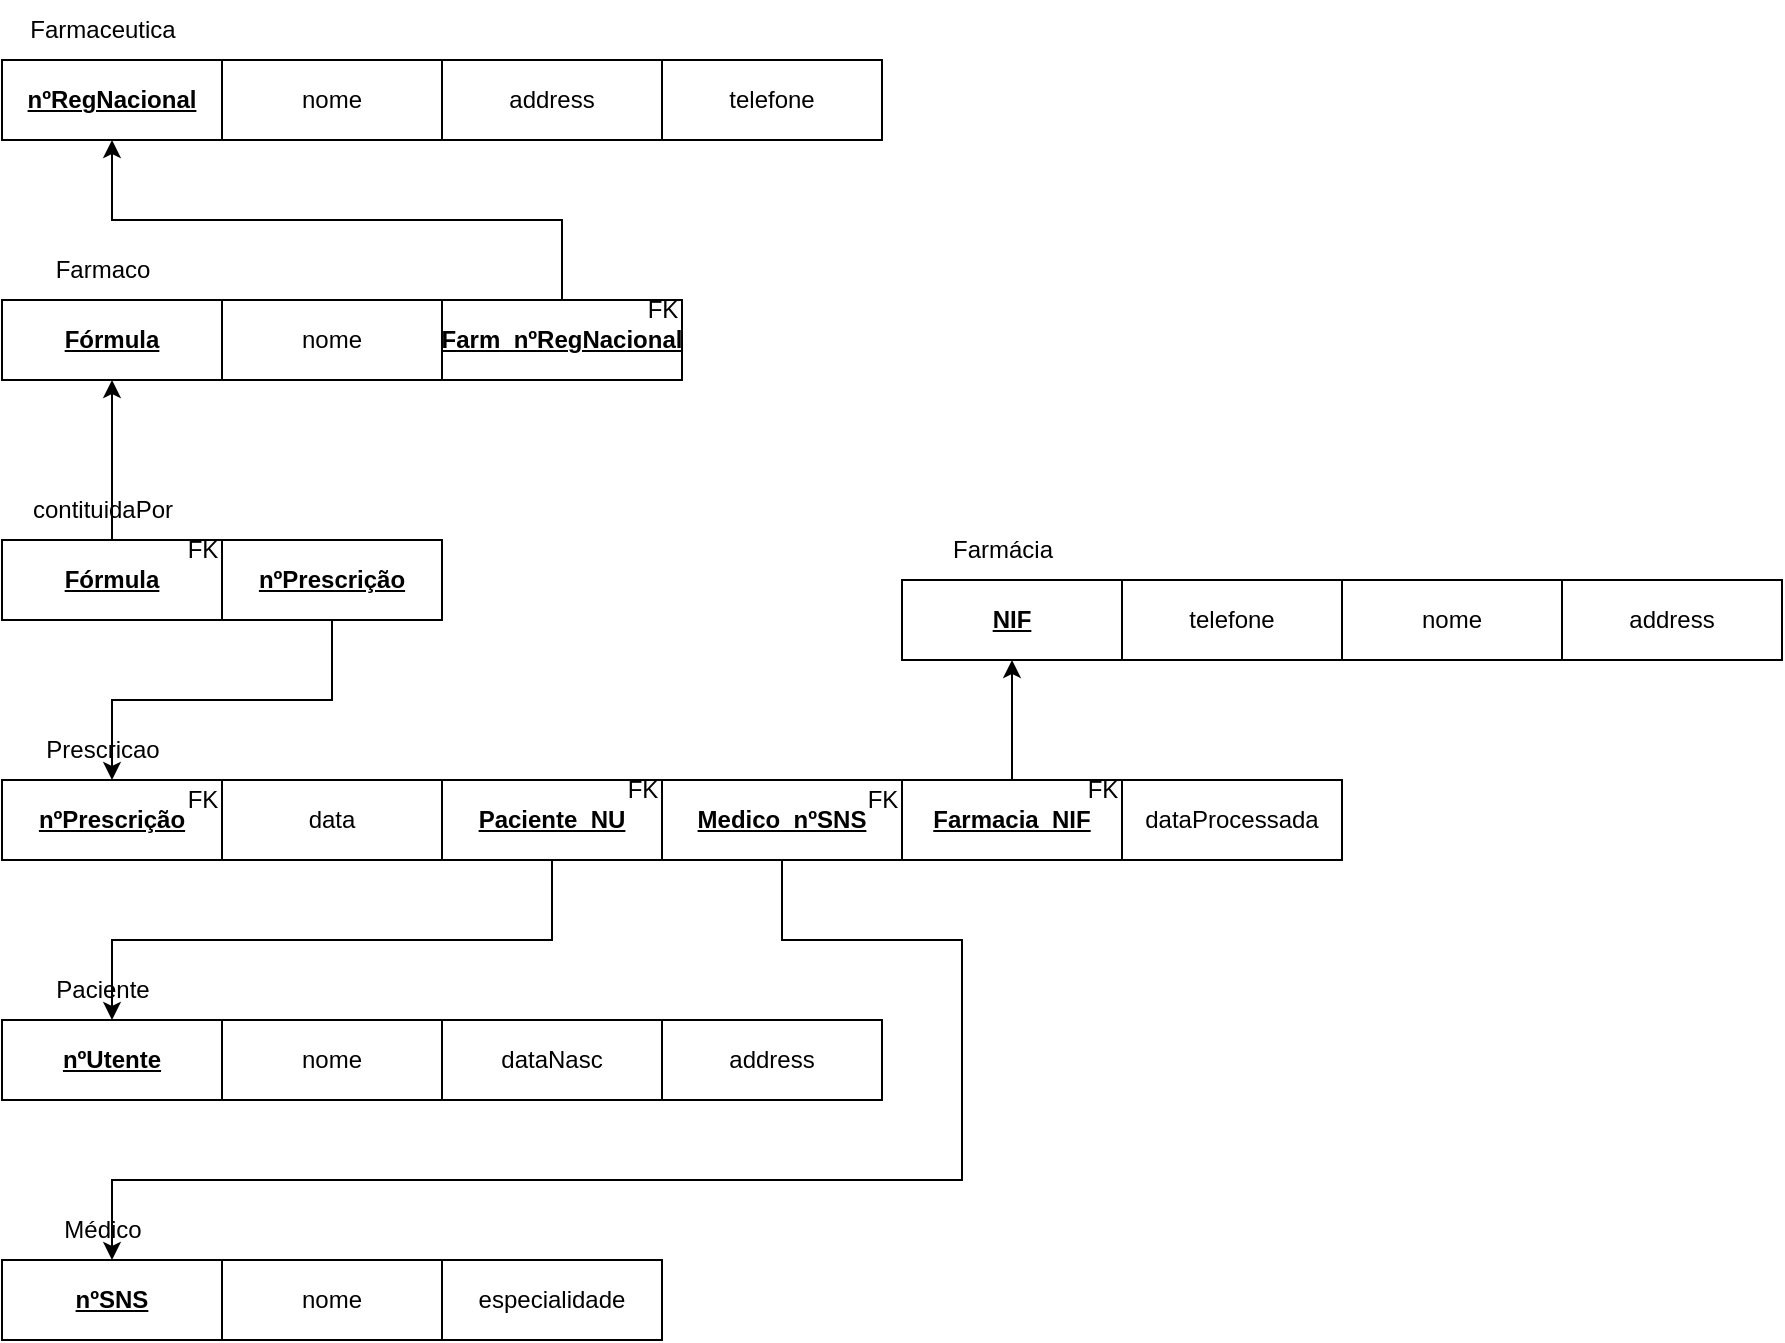 <mxfile version="26.1.1">
  <diagram id="WnJ1-fF-gV6t8lG7vVcI" name="Página-1">
    <mxGraphModel dx="1050" dy="569" grid="1" gridSize="10" guides="1" tooltips="1" connect="1" arrows="1" fold="1" page="1" pageScale="1" pageWidth="827" pageHeight="1169" math="0" shadow="0">
      <root>
        <mxCell id="0" />
        <mxCell id="1" parent="0" />
        <mxCell id="dvjlUylE09PWmXtx3gY3-1" value="&lt;b&gt;&lt;u&gt;nºRegNacional&lt;/u&gt;&lt;/b&gt;" style="rounded=0;whiteSpace=wrap;html=1;" parent="1" vertex="1">
          <mxGeometry x="120" y="200" width="110" height="40" as="geometry" />
        </mxCell>
        <mxCell id="dvjlUylE09PWmXtx3gY3-2" value="Farmaceutica" style="text;html=1;align=center;verticalAlign=middle;resizable=0;points=[];autosize=1;strokeColor=none;fillColor=none;" parent="1" vertex="1">
          <mxGeometry x="120" y="170" width="100" height="30" as="geometry" />
        </mxCell>
        <mxCell id="dvjlUylE09PWmXtx3gY3-3" value="nome" style="rounded=0;whiteSpace=wrap;html=1;" parent="1" vertex="1">
          <mxGeometry x="230" y="200" width="110" height="40" as="geometry" />
        </mxCell>
        <mxCell id="dvjlUylE09PWmXtx3gY3-4" value="&lt;b&gt;&lt;u&gt;Fórmula&lt;/u&gt;&lt;/b&gt;" style="rounded=0;whiteSpace=wrap;html=1;" parent="1" vertex="1">
          <mxGeometry x="120" y="320" width="110" height="40" as="geometry" />
        </mxCell>
        <mxCell id="dvjlUylE09PWmXtx3gY3-5" value="Farmaco" style="text;html=1;align=center;verticalAlign=middle;resizable=0;points=[];autosize=1;strokeColor=none;fillColor=none;" parent="1" vertex="1">
          <mxGeometry x="135" y="290" width="70" height="30" as="geometry" />
        </mxCell>
        <mxCell id="dvjlUylE09PWmXtx3gY3-6" value="nome" style="rounded=0;whiteSpace=wrap;html=1;" parent="1" vertex="1">
          <mxGeometry x="230" y="320" width="110" height="40" as="geometry" />
        </mxCell>
        <mxCell id="dvjlUylE09PWmXtx3gY3-7" value="&lt;b&gt;&lt;u&gt;nºPrescrição&lt;/u&gt;&lt;/b&gt;" style="rounded=0;whiteSpace=wrap;html=1;" parent="1" vertex="1">
          <mxGeometry x="120" y="560" width="110" height="40" as="geometry" />
        </mxCell>
        <mxCell id="dvjlUylE09PWmXtx3gY3-8" value="Prescricao" style="text;html=1;align=center;verticalAlign=middle;resizable=0;points=[];autosize=1;strokeColor=none;fillColor=none;" parent="1" vertex="1">
          <mxGeometry x="130" y="530" width="80" height="30" as="geometry" />
        </mxCell>
        <mxCell id="dvjlUylE09PWmXtx3gY3-9" value="data" style="rounded=0;whiteSpace=wrap;html=1;" parent="1" vertex="1">
          <mxGeometry x="230" y="560" width="110" height="40" as="geometry" />
        </mxCell>
        <mxCell id="dvjlUylE09PWmXtx3gY3-10" value="&lt;u&gt;&lt;b&gt;nºUtente&lt;/b&gt;&lt;/u&gt;" style="rounded=0;whiteSpace=wrap;html=1;" parent="1" vertex="1">
          <mxGeometry x="120" y="680" width="110" height="40" as="geometry" />
        </mxCell>
        <mxCell id="dvjlUylE09PWmXtx3gY3-11" value="Paciente" style="text;html=1;align=center;verticalAlign=middle;resizable=0;points=[];autosize=1;strokeColor=none;fillColor=none;" parent="1" vertex="1">
          <mxGeometry x="135" y="650" width="70" height="30" as="geometry" />
        </mxCell>
        <mxCell id="dvjlUylE09PWmXtx3gY3-12" value="nome" style="rounded=0;whiteSpace=wrap;html=1;" parent="1" vertex="1">
          <mxGeometry x="230" y="680" width="110" height="40" as="geometry" />
        </mxCell>
        <mxCell id="dvjlUylE09PWmXtx3gY3-13" value="&lt;b&gt;&lt;u&gt;nºSNS&lt;/u&gt;&lt;/b&gt;" style="rounded=0;whiteSpace=wrap;html=1;" parent="1" vertex="1">
          <mxGeometry x="120" y="800" width="110" height="40" as="geometry" />
        </mxCell>
        <mxCell id="dvjlUylE09PWmXtx3gY3-14" value="Médico" style="text;html=1;align=center;verticalAlign=middle;resizable=0;points=[];autosize=1;strokeColor=none;fillColor=none;" parent="1" vertex="1">
          <mxGeometry x="140" y="770" width="60" height="30" as="geometry" />
        </mxCell>
        <mxCell id="dvjlUylE09PWmXtx3gY3-15" value="nome" style="rounded=0;whiteSpace=wrap;html=1;" parent="1" vertex="1">
          <mxGeometry x="230" y="800" width="110" height="40" as="geometry" />
        </mxCell>
        <mxCell id="dvjlUylE09PWmXtx3gY3-16" value="&lt;u&gt;&lt;b&gt;NIF&lt;/b&gt;&lt;/u&gt;" style="rounded=0;whiteSpace=wrap;html=1;" parent="1" vertex="1">
          <mxGeometry x="570" y="460" width="110" height="40" as="geometry" />
        </mxCell>
        <mxCell id="dvjlUylE09PWmXtx3gY3-17" value="Farmácia" style="text;html=1;align=center;verticalAlign=middle;resizable=0;points=[];autosize=1;strokeColor=none;fillColor=none;" parent="1" vertex="1">
          <mxGeometry x="585" y="430" width="70" height="30" as="geometry" />
        </mxCell>
        <mxCell id="dvjlUylE09PWmXtx3gY3-18" value="telefone" style="rounded=0;whiteSpace=wrap;html=1;" parent="1" vertex="1">
          <mxGeometry x="680" y="460" width="110" height="40" as="geometry" />
        </mxCell>
        <mxCell id="dvjlUylE09PWmXtx3gY3-19" value="&lt;u&gt;&lt;b&gt;Fórmula&lt;/b&gt;&lt;/u&gt;" style="rounded=0;whiteSpace=wrap;html=1;" parent="1" vertex="1">
          <mxGeometry x="120" y="440" width="110" height="40" as="geometry" />
        </mxCell>
        <mxCell id="dvjlUylE09PWmXtx3gY3-20" value="contituidaPor" style="text;html=1;align=center;verticalAlign=middle;resizable=0;points=[];autosize=1;strokeColor=none;fillColor=none;" parent="1" vertex="1">
          <mxGeometry x="125" y="410" width="90" height="30" as="geometry" />
        </mxCell>
        <mxCell id="dvjlUylE09PWmXtx3gY3-21" value="&lt;b&gt;&lt;u&gt;nºPrescrição&lt;/u&gt;&lt;/b&gt;" style="rounded=0;whiteSpace=wrap;html=1;" parent="1" vertex="1">
          <mxGeometry x="230" y="440" width="110" height="40" as="geometry" />
        </mxCell>
        <mxCell id="dvjlUylE09PWmXtx3gY3-22" value="address" style="rounded=0;whiteSpace=wrap;html=1;" parent="1" vertex="1">
          <mxGeometry x="340" y="200" width="110" height="40" as="geometry" />
        </mxCell>
        <mxCell id="dvjlUylE09PWmXtx3gY3-23" value="telefone" style="rounded=0;whiteSpace=wrap;html=1;" parent="1" vertex="1">
          <mxGeometry x="450" y="200" width="110" height="40" as="geometry" />
        </mxCell>
        <mxCell id="dvjlUylE09PWmXtx3gY3-25" value="address" style="rounded=0;whiteSpace=wrap;html=1;" parent="1" vertex="1">
          <mxGeometry x="450" y="680" width="110" height="40" as="geometry" />
        </mxCell>
        <mxCell id="dvjlUylE09PWmXtx3gY3-26" value="dataNasc" style="rounded=0;whiteSpace=wrap;html=1;" parent="1" vertex="1">
          <mxGeometry x="340" y="680" width="110" height="40" as="geometry" />
        </mxCell>
        <mxCell id="dvjlUylE09PWmXtx3gY3-27" value="especialidade" style="rounded=0;whiteSpace=wrap;html=1;" parent="1" vertex="1">
          <mxGeometry x="340" y="800" width="110" height="40" as="geometry" />
        </mxCell>
        <mxCell id="dvjlUylE09PWmXtx3gY3-28" value="address" style="rounded=0;whiteSpace=wrap;html=1;" parent="1" vertex="1">
          <mxGeometry x="900" y="460" width="110" height="40" as="geometry" />
        </mxCell>
        <mxCell id="dvjlUylE09PWmXtx3gY3-29" value="nome" style="rounded=0;whiteSpace=wrap;html=1;" parent="1" vertex="1">
          <mxGeometry x="790" y="460" width="110" height="40" as="geometry" />
        </mxCell>
        <mxCell id="dvjlUylE09PWmXtx3gY3-30" value="&lt;b&gt;&lt;u&gt;Farm_nºRegNacional&lt;/u&gt;&lt;/b&gt;" style="rounded=0;whiteSpace=wrap;html=1;" parent="1" vertex="1">
          <mxGeometry x="340" y="320" width="120" height="40" as="geometry" />
        </mxCell>
        <mxCell id="dvjlUylE09PWmXtx3gY3-31" value="" style="endArrow=classic;html=1;rounded=0;" parent="1" source="dvjlUylE09PWmXtx3gY3-30" target="dvjlUylE09PWmXtx3gY3-1" edge="1">
          <mxGeometry width="50" height="50" relative="1" as="geometry">
            <mxPoint x="530" y="510" as="sourcePoint" />
            <mxPoint x="580" y="460" as="targetPoint" />
            <Array as="points">
              <mxPoint x="400" y="280" />
              <mxPoint x="175" y="280" />
            </Array>
          </mxGeometry>
        </mxCell>
        <mxCell id="dvjlUylE09PWmXtx3gY3-32" value="FK" style="text;html=1;align=center;verticalAlign=middle;resizable=0;points=[];autosize=1;strokeColor=none;fillColor=none;" parent="1" vertex="1">
          <mxGeometry x="430" y="310" width="40" height="30" as="geometry" />
        </mxCell>
        <mxCell id="dvjlUylE09PWmXtx3gY3-33" value="" style="endArrow=classic;html=1;rounded=0;" parent="1" source="dvjlUylE09PWmXtx3gY3-19" target="dvjlUylE09PWmXtx3gY3-4" edge="1">
          <mxGeometry width="50" height="50" relative="1" as="geometry">
            <mxPoint x="155" y="430" as="sourcePoint" />
            <mxPoint x="205" y="380" as="targetPoint" />
          </mxGeometry>
        </mxCell>
        <mxCell id="dvjlUylE09PWmXtx3gY3-34" value="" style="endArrow=classic;html=1;rounded=0;" parent="1" source="dvjlUylE09PWmXtx3gY3-21" target="dvjlUylE09PWmXtx3gY3-7" edge="1">
          <mxGeometry width="50" height="50" relative="1" as="geometry">
            <mxPoint x="220" y="540" as="sourcePoint" />
            <mxPoint x="270" y="490" as="targetPoint" />
            <Array as="points">
              <mxPoint x="285" y="520" />
              <mxPoint x="175" y="520" />
            </Array>
          </mxGeometry>
        </mxCell>
        <mxCell id="dvjlUylE09PWmXtx3gY3-35" value="FK" style="text;html=1;align=center;verticalAlign=middle;resizable=0;points=[];autosize=1;strokeColor=none;fillColor=none;" parent="1" vertex="1">
          <mxGeometry x="200" y="554.5" width="40" height="30" as="geometry" />
        </mxCell>
        <mxCell id="dvjlUylE09PWmXtx3gY3-36" value="FK" style="text;html=1;align=center;verticalAlign=middle;resizable=0;points=[];autosize=1;strokeColor=none;fillColor=none;" parent="1" vertex="1">
          <mxGeometry x="200" y="430" width="40" height="30" as="geometry" />
        </mxCell>
        <mxCell id="dvjlUylE09PWmXtx3gY3-37" value="&lt;b&gt;&lt;u&gt;Paciente_NU&lt;/u&gt;&lt;/b&gt;" style="rounded=0;whiteSpace=wrap;html=1;" parent="1" vertex="1">
          <mxGeometry x="340" y="560" width="110" height="40" as="geometry" />
        </mxCell>
        <mxCell id="dvjlUylE09PWmXtx3gY3-38" value="FK" style="text;html=1;align=center;verticalAlign=middle;resizable=0;points=[];autosize=1;strokeColor=none;fillColor=none;" parent="1" vertex="1">
          <mxGeometry x="420" y="550" width="40" height="30" as="geometry" />
        </mxCell>
        <mxCell id="dvjlUylE09PWmXtx3gY3-40" value="" style="endArrow=classic;html=1;rounded=0;" parent="1" source="dvjlUylE09PWmXtx3gY3-37" target="dvjlUylE09PWmXtx3gY3-10" edge="1">
          <mxGeometry width="50" height="50" relative="1" as="geometry">
            <mxPoint x="190" y="680" as="sourcePoint" />
            <mxPoint x="190" y="600" as="targetPoint" />
            <Array as="points">
              <mxPoint x="395" y="640" />
              <mxPoint x="175" y="640" />
            </Array>
          </mxGeometry>
        </mxCell>
        <mxCell id="dvjlUylE09PWmXtx3gY3-41" value="&lt;b&gt;&lt;u&gt;Medico_nºSNS&lt;/u&gt;&lt;/b&gt;" style="rounded=0;whiteSpace=wrap;html=1;" parent="1" vertex="1">
          <mxGeometry x="450" y="560" width="120" height="40" as="geometry" />
        </mxCell>
        <mxCell id="dvjlUylE09PWmXtx3gY3-42" value="FK" style="text;html=1;align=center;verticalAlign=middle;resizable=0;points=[];autosize=1;strokeColor=none;fillColor=none;" parent="1" vertex="1">
          <mxGeometry x="540" y="555" width="40" height="30" as="geometry" />
        </mxCell>
        <mxCell id="dvjlUylE09PWmXtx3gY3-43" value="" style="endArrow=classic;html=1;rounded=0;" parent="1" source="dvjlUylE09PWmXtx3gY3-41" target="dvjlUylE09PWmXtx3gY3-13" edge="1">
          <mxGeometry width="50" height="50" relative="1" as="geometry">
            <mxPoint x="485" y="660" as="sourcePoint" />
            <mxPoint x="535" y="610" as="targetPoint" />
            <Array as="points">
              <mxPoint x="510" y="640" />
              <mxPoint x="600" y="640" />
              <mxPoint x="600" y="760" />
              <mxPoint x="175" y="760" />
            </Array>
          </mxGeometry>
        </mxCell>
        <mxCell id="dvjlUylE09PWmXtx3gY3-44" value="&lt;b&gt;&lt;u&gt;Farmacia_NIF&lt;/u&gt;&lt;/b&gt;" style="rounded=0;whiteSpace=wrap;html=1;" parent="1" vertex="1">
          <mxGeometry x="570" y="560" width="110" height="40" as="geometry" />
        </mxCell>
        <mxCell id="dvjlUylE09PWmXtx3gY3-45" value="FK" style="text;html=1;align=center;verticalAlign=middle;resizable=0;points=[];autosize=1;strokeColor=none;fillColor=none;" parent="1" vertex="1">
          <mxGeometry x="650" y="550" width="40" height="30" as="geometry" />
        </mxCell>
        <mxCell id="dvjlUylE09PWmXtx3gY3-46" value="" style="endArrow=classic;html=1;rounded=0;" parent="1" source="dvjlUylE09PWmXtx3gY3-44" target="dvjlUylE09PWmXtx3gY3-16" edge="1">
          <mxGeometry width="50" height="50" relative="1" as="geometry">
            <mxPoint x="670" y="510" as="sourcePoint" />
            <mxPoint x="720" y="460" as="targetPoint" />
          </mxGeometry>
        </mxCell>
        <mxCell id="dvjlUylE09PWmXtx3gY3-48" value="dataProcessada" style="rounded=0;whiteSpace=wrap;html=1;" parent="1" vertex="1">
          <mxGeometry x="680" y="560" width="110" height="40" as="geometry" />
        </mxCell>
      </root>
    </mxGraphModel>
  </diagram>
</mxfile>
